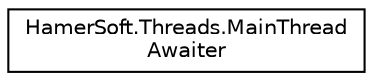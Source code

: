 digraph "Graphical Class Hierarchy"
{
 // LATEX_PDF_SIZE
  edge [fontname="Helvetica",fontsize="10",labelfontname="Helvetica",labelfontsize="10"];
  node [fontname="Helvetica",fontsize="10",shape=record];
  rankdir="LR";
  Node0 [label="HamerSoft.Threads.MainThread\lAwaiter",height=0.2,width=0.4,color="black", fillcolor="white", style="filled",URL="$classHamerSoft_1_1Threads_1_1MainThreadAwaiter.html",tooltip="An awaitable to synchronize to the main thread"];
}
